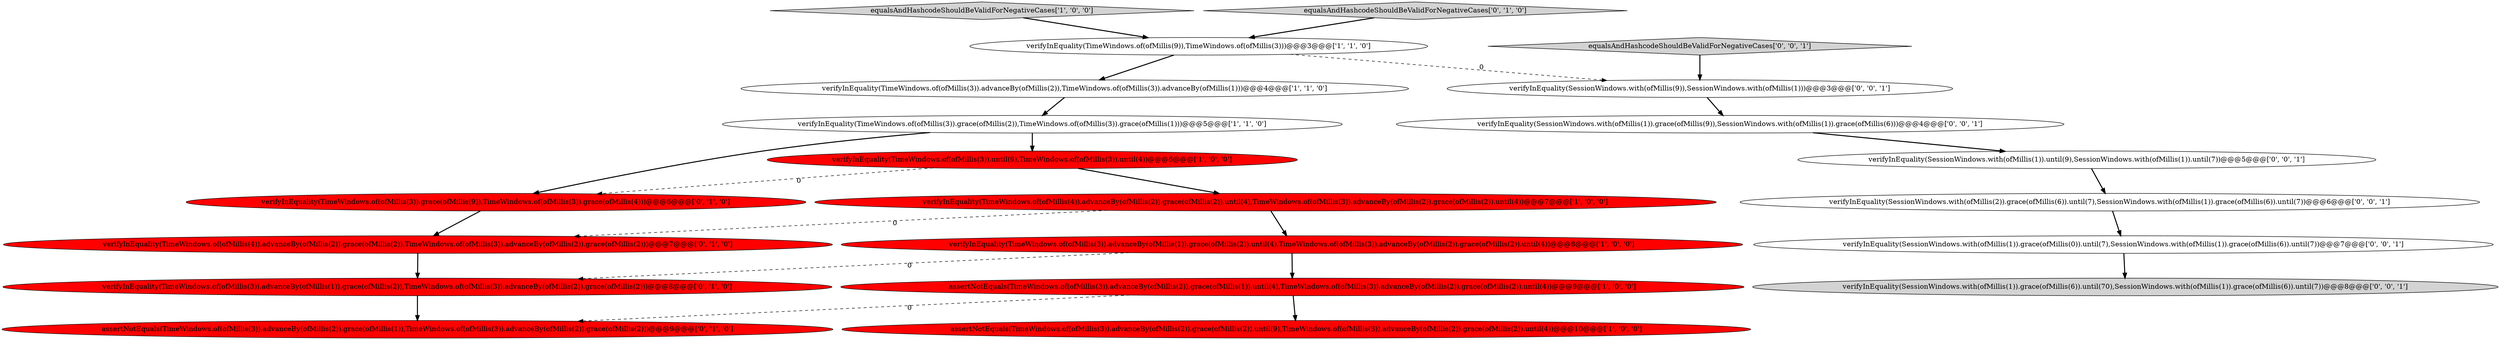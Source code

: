 digraph {
20 [style = filled, label = "verifyInEquality(SessionWindows.with(ofMillis(1)).grace(ofMillis(9)),SessionWindows.with(ofMillis(1)).grace(ofMillis(6)))@@@4@@@['0', '0', '1']", fillcolor = white, shape = ellipse image = "AAA0AAABBB3BBB"];
15 [style = filled, label = "verifyInEquality(SessionWindows.with(ofMillis(9)),SessionWindows.with(ofMillis(1)))@@@3@@@['0', '0', '1']", fillcolor = white, shape = ellipse image = "AAA0AAABBB3BBB"];
3 [style = filled, label = "equalsAndHashcodeShouldBeValidForNegativeCases['1', '0', '0']", fillcolor = lightgray, shape = diamond image = "AAA0AAABBB1BBB"];
17 [style = filled, label = "verifyInEquality(SessionWindows.with(ofMillis(1)).grace(ofMillis(0)).until(7),SessionWindows.with(ofMillis(1)).grace(ofMillis(6)).until(7))@@@7@@@['0', '0', '1']", fillcolor = white, shape = ellipse image = "AAA0AAABBB3BBB"];
1 [style = filled, label = "assertNotEquals(TimeWindows.of(ofMillis(3)).advanceBy(ofMillis(2)).grace(ofMillis(2)).until(9),TimeWindows.of(ofMillis(3)).advanceBy(ofMillis(2)).grace(ofMillis(2)).until(4))@@@10@@@['1', '0', '0']", fillcolor = red, shape = ellipse image = "AAA1AAABBB1BBB"];
6 [style = filled, label = "verifyInEquality(TimeWindows.of(ofMillis(9)),TimeWindows.of(ofMillis(3)))@@@3@@@['1', '1', '0']", fillcolor = white, shape = ellipse image = "AAA0AAABBB1BBB"];
8 [style = filled, label = "verifyInEquality(TimeWindows.of(ofMillis(3)).advanceBy(ofMillis(1)).grace(ofMillis(2)).until(4),TimeWindows.of(ofMillis(3)).advanceBy(ofMillis(2)).grace(ofMillis(2)).until(4))@@@8@@@['1', '0', '0']", fillcolor = red, shape = ellipse image = "AAA1AAABBB1BBB"];
11 [style = filled, label = "verifyInEquality(TimeWindows.of(ofMillis(3)).advanceBy(ofMillis(1)).grace(ofMillis(2)),TimeWindows.of(ofMillis(3)).advanceBy(ofMillis(2)).grace(ofMillis(2)))@@@8@@@['0', '1', '0']", fillcolor = red, shape = ellipse image = "AAA1AAABBB2BBB"];
2 [style = filled, label = "verifyInEquality(TimeWindows.of(ofMillis(4)).advanceBy(ofMillis(2)).grace(ofMillis(2)).until(4),TimeWindows.of(ofMillis(3)).advanceBy(ofMillis(2)).grace(ofMillis(2)).until(4))@@@7@@@['1', '0', '0']", fillcolor = red, shape = ellipse image = "AAA1AAABBB1BBB"];
9 [style = filled, label = "equalsAndHashcodeShouldBeValidForNegativeCases['0', '1', '0']", fillcolor = lightgray, shape = diamond image = "AAA0AAABBB2BBB"];
10 [style = filled, label = "verifyInEquality(TimeWindows.of(ofMillis(3)).grace(ofMillis(9)),TimeWindows.of(ofMillis(3)).grace(ofMillis(4)))@@@6@@@['0', '1', '0']", fillcolor = red, shape = ellipse image = "AAA1AAABBB2BBB"];
7 [style = filled, label = "assertNotEquals(TimeWindows.of(ofMillis(3)).advanceBy(ofMillis(2)).grace(ofMillis(1)).until(4),TimeWindows.of(ofMillis(3)).advanceBy(ofMillis(2)).grace(ofMillis(2)).until(4))@@@9@@@['1', '0', '0']", fillcolor = red, shape = ellipse image = "AAA1AAABBB1BBB"];
13 [style = filled, label = "assertNotEquals(TimeWindows.of(ofMillis(3)).advanceBy(ofMillis(2)).grace(ofMillis(1)),TimeWindows.of(ofMillis(3)).advanceBy(ofMillis(2)).grace(ofMillis(2)))@@@9@@@['0', '1', '0']", fillcolor = red, shape = ellipse image = "AAA1AAABBB2BBB"];
16 [style = filled, label = "verifyInEquality(SessionWindows.with(ofMillis(1)).until(9),SessionWindows.with(ofMillis(1)).until(7))@@@5@@@['0', '0', '1']", fillcolor = white, shape = ellipse image = "AAA0AAABBB3BBB"];
19 [style = filled, label = "verifyInEquality(SessionWindows.with(ofMillis(1)).grace(ofMillis(6)).until(70),SessionWindows.with(ofMillis(1)).grace(ofMillis(6)).until(7))@@@8@@@['0', '0', '1']", fillcolor = lightgray, shape = ellipse image = "AAA0AAABBB3BBB"];
0 [style = filled, label = "verifyInEquality(TimeWindows.of(ofMillis(3)).advanceBy(ofMillis(2)),TimeWindows.of(ofMillis(3)).advanceBy(ofMillis(1)))@@@4@@@['1', '1', '0']", fillcolor = white, shape = ellipse image = "AAA0AAABBB1BBB"];
4 [style = filled, label = "verifyInEquality(TimeWindows.of(ofMillis(3)).until(9),TimeWindows.of(ofMillis(3)).until(4))@@@6@@@['1', '0', '0']", fillcolor = red, shape = ellipse image = "AAA1AAABBB1BBB"];
12 [style = filled, label = "verifyInEquality(TimeWindows.of(ofMillis(4)).advanceBy(ofMillis(2)).grace(ofMillis(2)),TimeWindows.of(ofMillis(3)).advanceBy(ofMillis(2)).grace(ofMillis(2)))@@@7@@@['0', '1', '0']", fillcolor = red, shape = ellipse image = "AAA1AAABBB2BBB"];
14 [style = filled, label = "equalsAndHashcodeShouldBeValidForNegativeCases['0', '0', '1']", fillcolor = lightgray, shape = diamond image = "AAA0AAABBB3BBB"];
5 [style = filled, label = "verifyInEquality(TimeWindows.of(ofMillis(3)).grace(ofMillis(2)),TimeWindows.of(ofMillis(3)).grace(ofMillis(1)))@@@5@@@['1', '1', '0']", fillcolor = white, shape = ellipse image = "AAA0AAABBB1BBB"];
18 [style = filled, label = "verifyInEquality(SessionWindows.with(ofMillis(2)).grace(ofMillis(6)).until(7),SessionWindows.with(ofMillis(1)).grace(ofMillis(6)).until(7))@@@6@@@['0', '0', '1']", fillcolor = white, shape = ellipse image = "AAA0AAABBB3BBB"];
5->10 [style = bold, label=""];
16->18 [style = bold, label=""];
7->1 [style = bold, label=""];
12->11 [style = bold, label=""];
18->17 [style = bold, label=""];
3->6 [style = bold, label=""];
6->0 [style = bold, label=""];
4->2 [style = bold, label=""];
17->19 [style = bold, label=""];
8->7 [style = bold, label=""];
9->6 [style = bold, label=""];
2->12 [style = dashed, label="0"];
20->16 [style = bold, label=""];
6->15 [style = dashed, label="0"];
10->12 [style = bold, label=""];
15->20 [style = bold, label=""];
11->13 [style = bold, label=""];
5->4 [style = bold, label=""];
7->13 [style = dashed, label="0"];
14->15 [style = bold, label=""];
8->11 [style = dashed, label="0"];
4->10 [style = dashed, label="0"];
2->8 [style = bold, label=""];
0->5 [style = bold, label=""];
}
